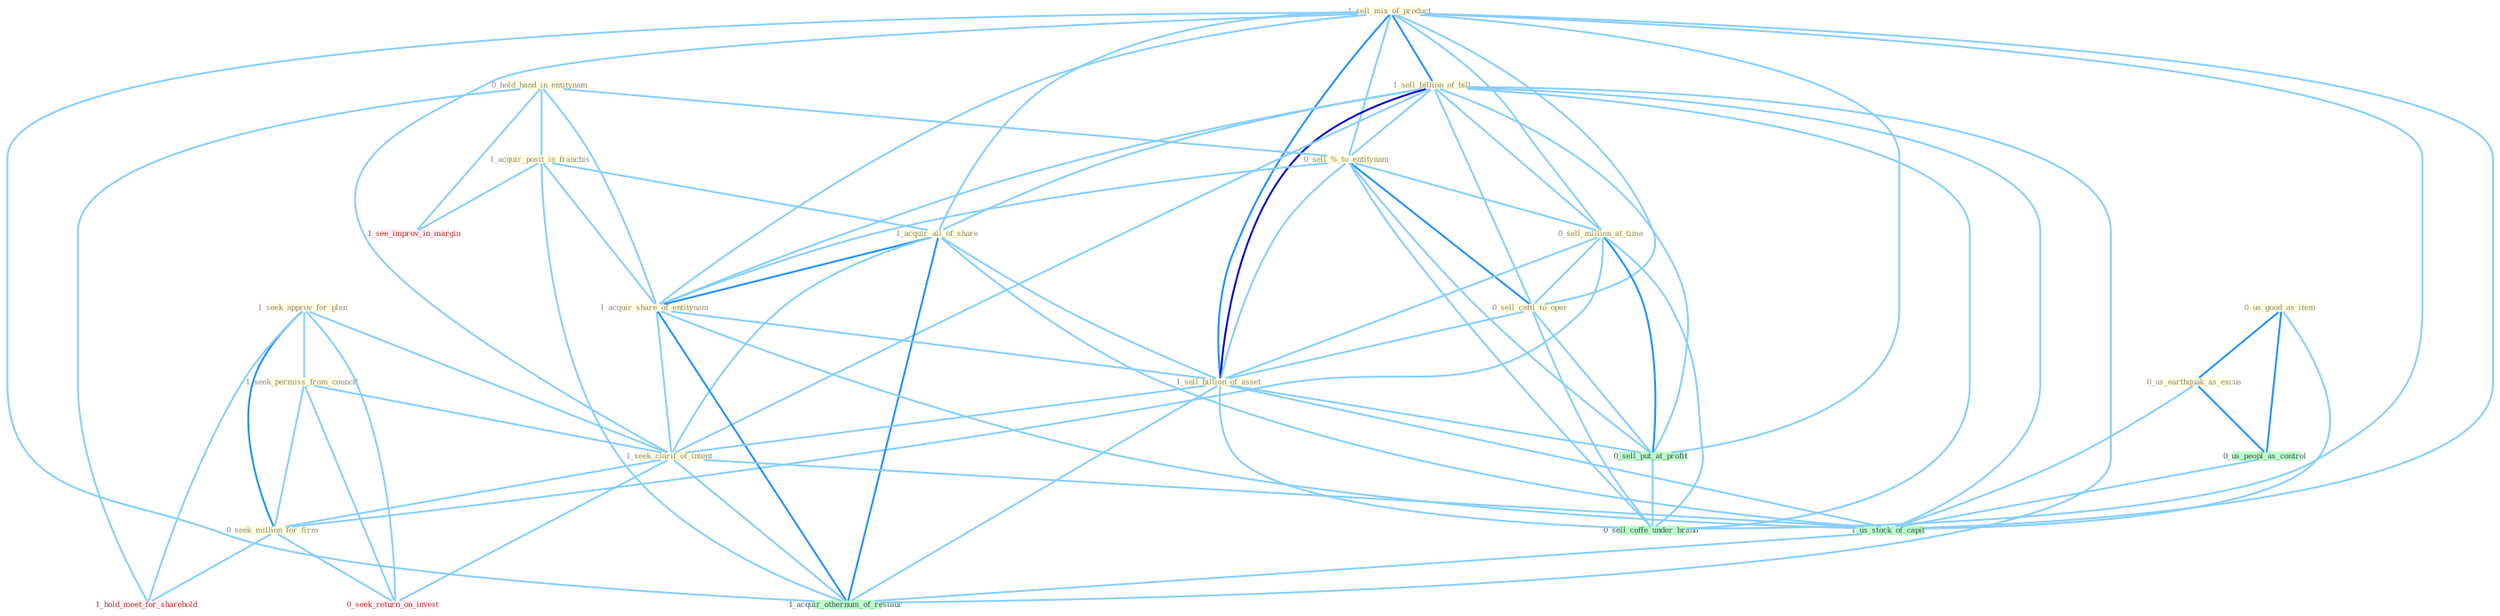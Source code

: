 Graph G{ 
    node
    [shape=polygon,style=filled,width=.5,height=.06,color="#BDFCC9",fixedsize=true,fontsize=4,
    fontcolor="#2f4f4f"];
    {node
    [color="#ffffe0", fontcolor="#8b7d6b"] "1_seek_approv_for_plan " "1_sell_mix_of_product " "1_sell_billion_of_bill " "0_hold_hand_in_entitynam " "0_sell_%_to_entitynam " "0_sell_million_at_time " "0_us_good_as_item " "1_acquir_posit_in_franchis " "1_seek_permiss_from_council " "0_sell_cattl_to_oper " "1_acquir_all_of_share " "0_us_earthquak_as_excus " "1_acquir_share_of_entitynam " "1_sell_billion_of_asset " "1_seek_clarif_of_intent " "0_seek_million_for_firm "}
{node [color="#fff0f5", fontcolor="#b22222"] "0_seek_return_on_invest " "1_see_improv_in_margin " "1_hold_meet_for_sharehold "}
edge [color="#B0E2FF"];

	"1_seek_approv_for_plan " -- "1_seek_permiss_from_council " [w="1", color="#87cefa" ];
	"1_seek_approv_for_plan " -- "1_seek_clarif_of_intent " [w="1", color="#87cefa" ];
	"1_seek_approv_for_plan " -- "0_seek_million_for_firm " [w="2", color="#1e90ff" , len=0.8];
	"1_seek_approv_for_plan " -- "0_seek_return_on_invest " [w="1", color="#87cefa" ];
	"1_seek_approv_for_plan " -- "1_hold_meet_for_sharehold " [w="1", color="#87cefa" ];
	"1_sell_mix_of_product " -- "1_sell_billion_of_bill " [w="2", color="#1e90ff" , len=0.8];
	"1_sell_mix_of_product " -- "0_sell_%_to_entitynam " [w="1", color="#87cefa" ];
	"1_sell_mix_of_product " -- "0_sell_million_at_time " [w="1", color="#87cefa" ];
	"1_sell_mix_of_product " -- "0_sell_cattl_to_oper " [w="1", color="#87cefa" ];
	"1_sell_mix_of_product " -- "1_acquir_all_of_share " [w="1", color="#87cefa" ];
	"1_sell_mix_of_product " -- "1_acquir_share_of_entitynam " [w="1", color="#87cefa" ];
	"1_sell_mix_of_product " -- "1_sell_billion_of_asset " [w="2", color="#1e90ff" , len=0.8];
	"1_sell_mix_of_product " -- "1_seek_clarif_of_intent " [w="1", color="#87cefa" ];
	"1_sell_mix_of_product " -- "0_sell_put_at_profit " [w="1", color="#87cefa" ];
	"1_sell_mix_of_product " -- "1_us_stock_of_capit " [w="1", color="#87cefa" ];
	"1_sell_mix_of_product " -- "0_sell_coffe_under_brand " [w="1", color="#87cefa" ];
	"1_sell_mix_of_product " -- "1_acquir_othernum_of_restaur " [w="1", color="#87cefa" ];
	"1_sell_billion_of_bill " -- "0_sell_%_to_entitynam " [w="1", color="#87cefa" ];
	"1_sell_billion_of_bill " -- "0_sell_million_at_time " [w="1", color="#87cefa" ];
	"1_sell_billion_of_bill " -- "0_sell_cattl_to_oper " [w="1", color="#87cefa" ];
	"1_sell_billion_of_bill " -- "1_acquir_all_of_share " [w="1", color="#87cefa" ];
	"1_sell_billion_of_bill " -- "1_acquir_share_of_entitynam " [w="1", color="#87cefa" ];
	"1_sell_billion_of_bill " -- "1_sell_billion_of_asset " [w="3", color="#0000cd" , len=0.6];
	"1_sell_billion_of_bill " -- "1_seek_clarif_of_intent " [w="1", color="#87cefa" ];
	"1_sell_billion_of_bill " -- "0_sell_put_at_profit " [w="1", color="#87cefa" ];
	"1_sell_billion_of_bill " -- "1_us_stock_of_capit " [w="1", color="#87cefa" ];
	"1_sell_billion_of_bill " -- "0_sell_coffe_under_brand " [w="1", color="#87cefa" ];
	"1_sell_billion_of_bill " -- "1_acquir_othernum_of_restaur " [w="1", color="#87cefa" ];
	"0_hold_hand_in_entitynam " -- "0_sell_%_to_entitynam " [w="1", color="#87cefa" ];
	"0_hold_hand_in_entitynam " -- "1_acquir_posit_in_franchis " [w="1", color="#87cefa" ];
	"0_hold_hand_in_entitynam " -- "1_acquir_share_of_entitynam " [w="1", color="#87cefa" ];
	"0_hold_hand_in_entitynam " -- "1_see_improv_in_margin " [w="1", color="#87cefa" ];
	"0_hold_hand_in_entitynam " -- "1_hold_meet_for_sharehold " [w="1", color="#87cefa" ];
	"0_sell_%_to_entitynam " -- "0_sell_million_at_time " [w="1", color="#87cefa" ];
	"0_sell_%_to_entitynam " -- "0_sell_cattl_to_oper " [w="2", color="#1e90ff" , len=0.8];
	"0_sell_%_to_entitynam " -- "1_acquir_share_of_entitynam " [w="1", color="#87cefa" ];
	"0_sell_%_to_entitynam " -- "1_sell_billion_of_asset " [w="1", color="#87cefa" ];
	"0_sell_%_to_entitynam " -- "0_sell_put_at_profit " [w="1", color="#87cefa" ];
	"0_sell_%_to_entitynam " -- "0_sell_coffe_under_brand " [w="1", color="#87cefa" ];
	"0_sell_million_at_time " -- "0_sell_cattl_to_oper " [w="1", color="#87cefa" ];
	"0_sell_million_at_time " -- "1_sell_billion_of_asset " [w="1", color="#87cefa" ];
	"0_sell_million_at_time " -- "0_seek_million_for_firm " [w="1", color="#87cefa" ];
	"0_sell_million_at_time " -- "0_sell_put_at_profit " [w="2", color="#1e90ff" , len=0.8];
	"0_sell_million_at_time " -- "0_sell_coffe_under_brand " [w="1", color="#87cefa" ];
	"0_us_good_as_item " -- "0_us_earthquak_as_excus " [w="2", color="#1e90ff" , len=0.8];
	"0_us_good_as_item " -- "0_us_peopl_as_control " [w="2", color="#1e90ff" , len=0.8];
	"0_us_good_as_item " -- "1_us_stock_of_capit " [w="1", color="#87cefa" ];
	"1_acquir_posit_in_franchis " -- "1_acquir_all_of_share " [w="1", color="#87cefa" ];
	"1_acquir_posit_in_franchis " -- "1_acquir_share_of_entitynam " [w="1", color="#87cefa" ];
	"1_acquir_posit_in_franchis " -- "1_see_improv_in_margin " [w="1", color="#87cefa" ];
	"1_acquir_posit_in_franchis " -- "1_acquir_othernum_of_restaur " [w="1", color="#87cefa" ];
	"1_seek_permiss_from_council " -- "1_seek_clarif_of_intent " [w="1", color="#87cefa" ];
	"1_seek_permiss_from_council " -- "0_seek_million_for_firm " [w="1", color="#87cefa" ];
	"1_seek_permiss_from_council " -- "0_seek_return_on_invest " [w="1", color="#87cefa" ];
	"0_sell_cattl_to_oper " -- "1_sell_billion_of_asset " [w="1", color="#87cefa" ];
	"0_sell_cattl_to_oper " -- "0_sell_put_at_profit " [w="1", color="#87cefa" ];
	"0_sell_cattl_to_oper " -- "0_sell_coffe_under_brand " [w="1", color="#87cefa" ];
	"1_acquir_all_of_share " -- "1_acquir_share_of_entitynam " [w="2", color="#1e90ff" , len=0.8];
	"1_acquir_all_of_share " -- "1_sell_billion_of_asset " [w="1", color="#87cefa" ];
	"1_acquir_all_of_share " -- "1_seek_clarif_of_intent " [w="1", color="#87cefa" ];
	"1_acquir_all_of_share " -- "1_us_stock_of_capit " [w="1", color="#87cefa" ];
	"1_acquir_all_of_share " -- "1_acquir_othernum_of_restaur " [w="2", color="#1e90ff" , len=0.8];
	"0_us_earthquak_as_excus " -- "0_us_peopl_as_control " [w="2", color="#1e90ff" , len=0.8];
	"0_us_earthquak_as_excus " -- "1_us_stock_of_capit " [w="1", color="#87cefa" ];
	"1_acquir_share_of_entitynam " -- "1_sell_billion_of_asset " [w="1", color="#87cefa" ];
	"1_acquir_share_of_entitynam " -- "1_seek_clarif_of_intent " [w="1", color="#87cefa" ];
	"1_acquir_share_of_entitynam " -- "1_us_stock_of_capit " [w="1", color="#87cefa" ];
	"1_acquir_share_of_entitynam " -- "1_acquir_othernum_of_restaur " [w="2", color="#1e90ff" , len=0.8];
	"1_sell_billion_of_asset " -- "1_seek_clarif_of_intent " [w="1", color="#87cefa" ];
	"1_sell_billion_of_asset " -- "0_sell_put_at_profit " [w="1", color="#87cefa" ];
	"1_sell_billion_of_asset " -- "1_us_stock_of_capit " [w="1", color="#87cefa" ];
	"1_sell_billion_of_asset " -- "0_sell_coffe_under_brand " [w="1", color="#87cefa" ];
	"1_sell_billion_of_asset " -- "1_acquir_othernum_of_restaur " [w="1", color="#87cefa" ];
	"1_seek_clarif_of_intent " -- "0_seek_million_for_firm " [w="1", color="#87cefa" ];
	"1_seek_clarif_of_intent " -- "0_seek_return_on_invest " [w="1", color="#87cefa" ];
	"1_seek_clarif_of_intent " -- "1_us_stock_of_capit " [w="1", color="#87cefa" ];
	"1_seek_clarif_of_intent " -- "1_acquir_othernum_of_restaur " [w="1", color="#87cefa" ];
	"0_seek_million_for_firm " -- "0_seek_return_on_invest " [w="1", color="#87cefa" ];
	"0_seek_million_for_firm " -- "1_hold_meet_for_sharehold " [w="1", color="#87cefa" ];
	"0_us_peopl_as_control " -- "1_us_stock_of_capit " [w="1", color="#87cefa" ];
	"0_sell_put_at_profit " -- "0_sell_coffe_under_brand " [w="1", color="#87cefa" ];
	"1_us_stock_of_capit " -- "1_acquir_othernum_of_restaur " [w="1", color="#87cefa" ];
}